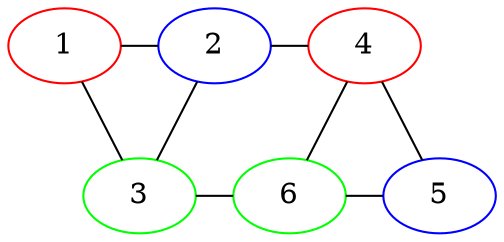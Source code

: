 graph g{
1 [color=red];
2 [color=blue];
3 [color=green];
4 [color=red];
5 [color=blue];
6 [color=green];
 {rank = same; 1 2 4} 
 {rank = same; 3 6 5} 
1 -- 2;
1 -- 3;
2 -- 4;
2 -- 3;
3 -- 6;
4 -- 5;
4 -- 6;
6 -- 5;
}
